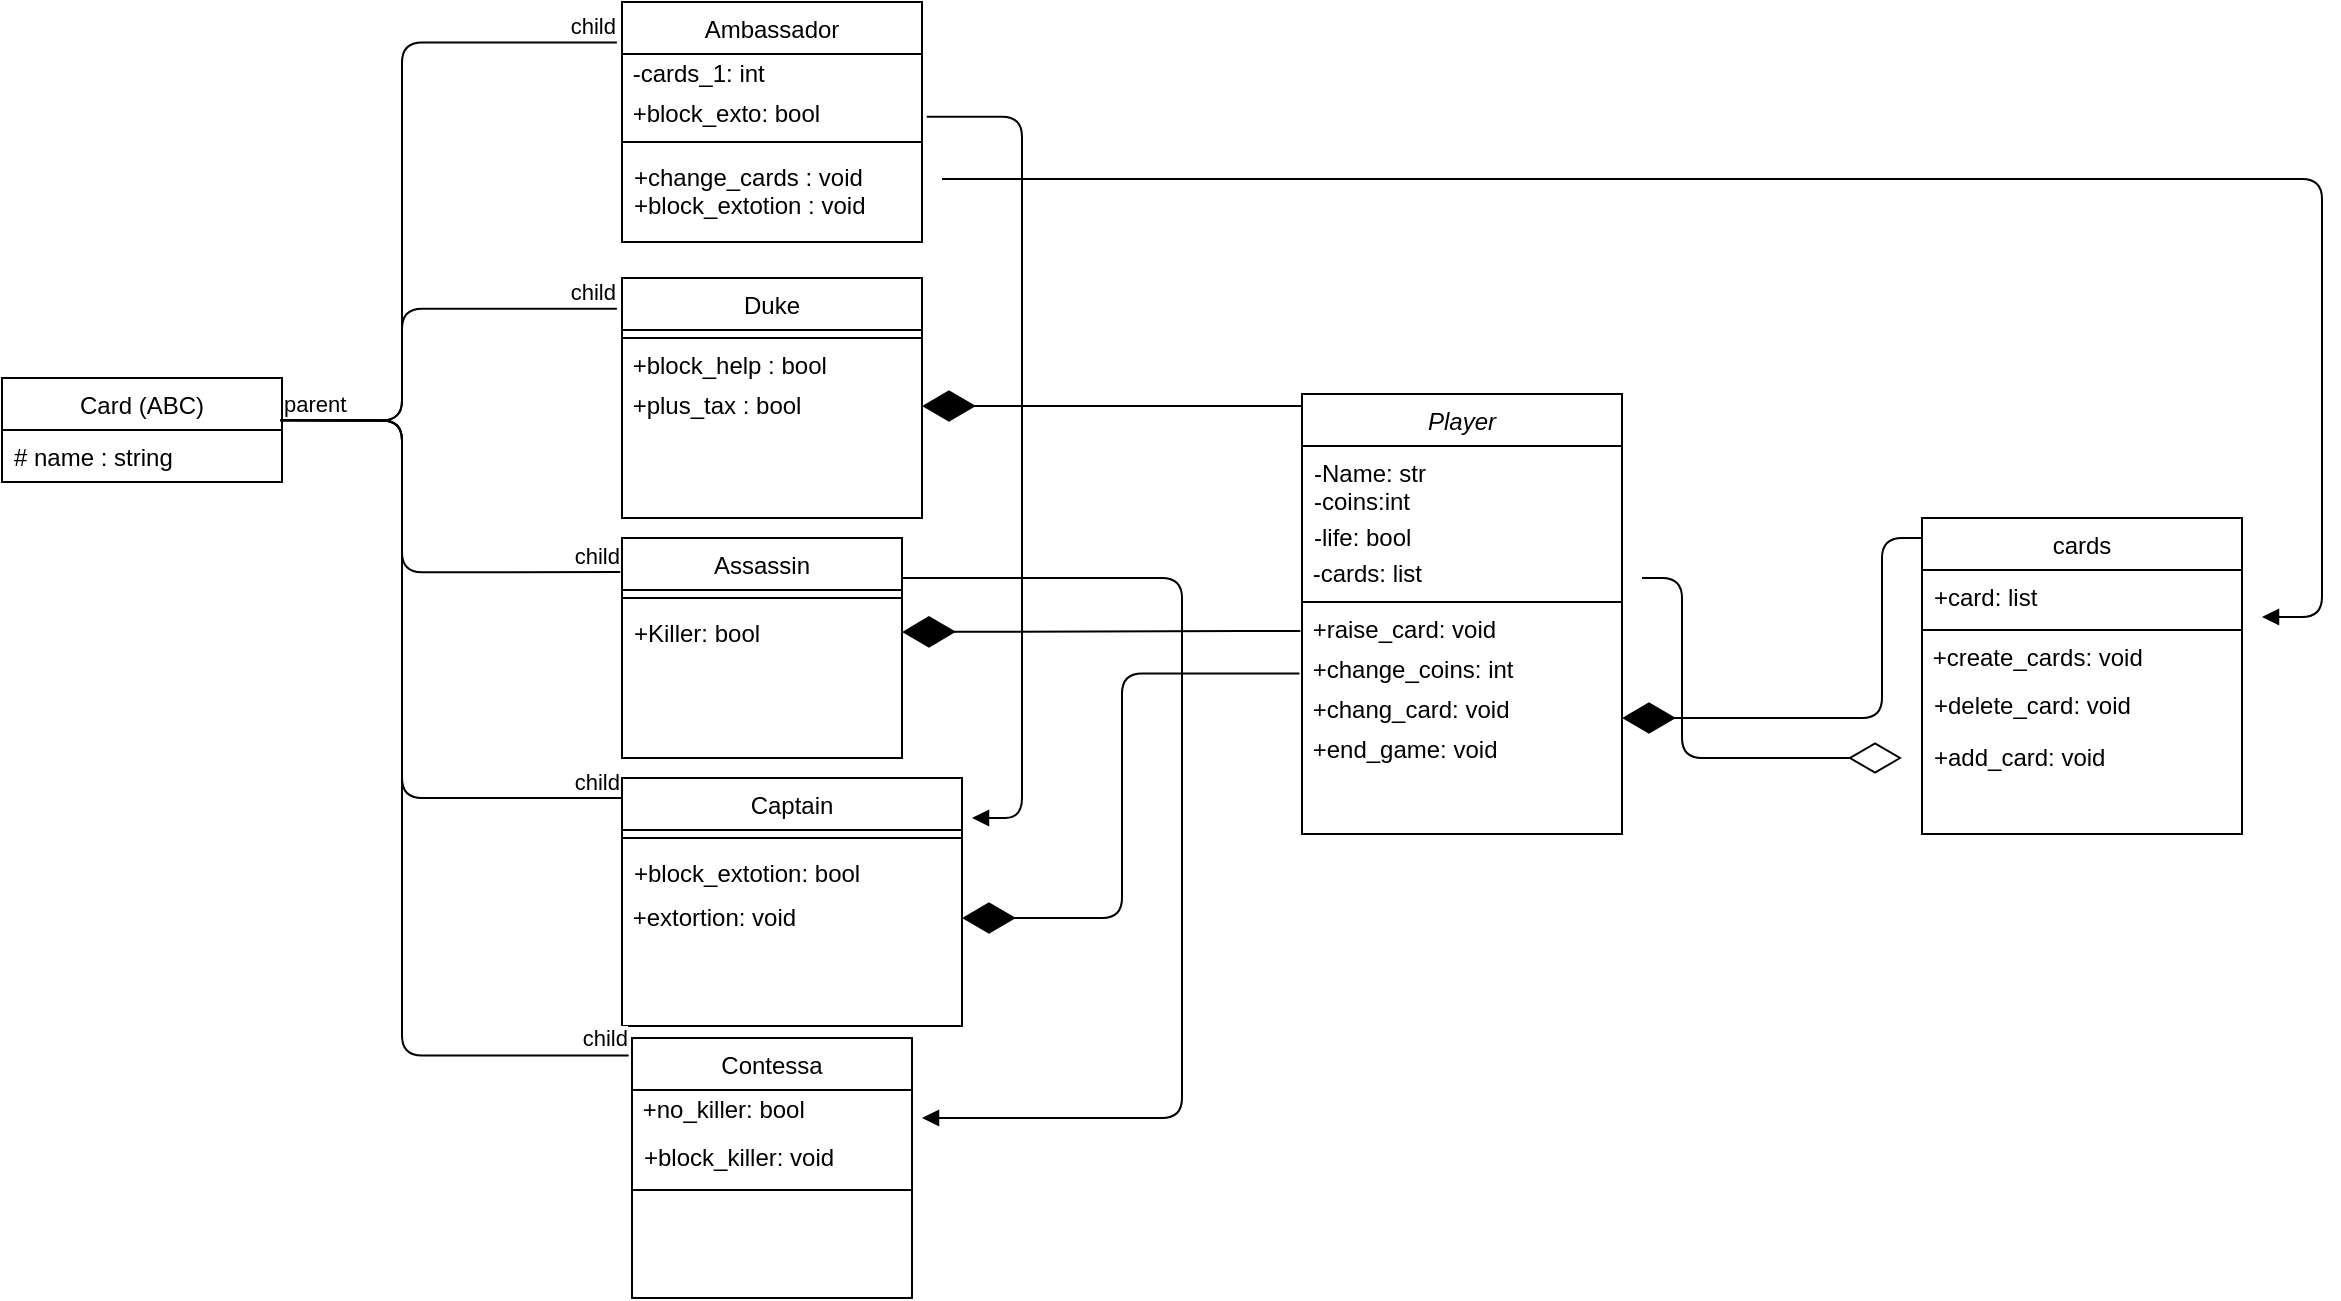 <mxfile>
    <diagram id="kmUlpUtc45AMdmUNxOjp" name="Page-1">
        <mxGraphModel dx="6129" dy="2113" grid="1" gridSize="10" guides="1" tooltips="1" connect="1" arrows="1" fold="1" page="1" pageScale="1" pageWidth="2339" pageHeight="3300" background="none" math="0" shadow="0">
            <root>
                <mxCell id="0"/>
                <mxCell id="1" parent="0"/>
                <mxCell id="517" value="Player" style="swimlane;fontStyle=2;align=center;verticalAlign=top;childLayout=stackLayout;horizontal=1;startSize=26;horizontalStack=0;resizeParent=1;resizeLast=0;collapsible=1;marginBottom=0;rounded=0;shadow=0;strokeWidth=1;" parent="1" vertex="1">
                    <mxGeometry x="-1099" y="516" width="160" height="220" as="geometry">
                        <mxRectangle x="230" y="140" width="160" height="26" as="alternateBounds"/>
                    </mxGeometry>
                </mxCell>
                <mxCell id="518" value="-Name: str" style="text;align=left;verticalAlign=top;spacingLeft=4;spacingRight=4;overflow=hidden;rotatable=0;points=[[0,0.5],[1,0.5]];portConstraint=eastwest;" parent="517" vertex="1">
                    <mxGeometry y="26" width="160" height="14" as="geometry"/>
                </mxCell>
                <mxCell id="519" value="-coins:int " style="text;align=left;verticalAlign=top;spacingLeft=4;spacingRight=4;overflow=hidden;rotatable=0;points=[[0,0.5],[1,0.5]];portConstraint=eastwest;rounded=0;shadow=0;html=0;" parent="517" vertex="1">
                    <mxGeometry y="40" width="160" height="18" as="geometry"/>
                </mxCell>
                <mxCell id="520" value="-life: bool  " style="text;align=left;verticalAlign=top;spacingLeft=4;spacingRight=4;overflow=hidden;rotatable=0;points=[[0,0.5],[1,0.5]];portConstraint=eastwest;rounded=0;shadow=0;html=0;" parent="517" vertex="1">
                    <mxGeometry y="58" width="160" height="22" as="geometry"/>
                </mxCell>
                <mxCell id="684" value="&lt;span&gt;&amp;nbsp;-cards: list&lt;/span&gt;" style="text;html=1;align=left;verticalAlign=middle;resizable=0;points=[];autosize=1;" parent="517" vertex="1">
                    <mxGeometry y="80" width="160" height="20" as="geometry"/>
                </mxCell>
                <mxCell id="521" value="" style="line;html=1;strokeWidth=1;align=left;verticalAlign=middle;spacingTop=-1;spacingLeft=3;spacingRight=3;rotatable=0;labelPosition=right;points=[];portConstraint=eastwest;" parent="517" vertex="1">
                    <mxGeometry y="100" width="160" height="8" as="geometry"/>
                </mxCell>
                <mxCell id="522" value="&amp;nbsp;+raise_card: void" style="text;html=1;align=left;verticalAlign=middle;resizable=0;points=[];autosize=1;strokeColor=none;" parent="517" vertex="1">
                    <mxGeometry y="108" width="160" height="20" as="geometry"/>
                </mxCell>
                <mxCell id="523" value="&amp;nbsp;+change_coins: int&amp;nbsp;" style="text;html=1;align=left;verticalAlign=middle;resizable=0;points=[];autosize=1;strokeColor=none;" parent="517" vertex="1">
                    <mxGeometry y="128" width="160" height="20" as="geometry"/>
                </mxCell>
                <mxCell id="524" value="&amp;nbsp;+chang_card: void" style="text;html=1;align=left;verticalAlign=middle;resizable=0;points=[];autosize=1;strokeColor=none;" parent="517" vertex="1">
                    <mxGeometry y="148" width="160" height="20" as="geometry"/>
                </mxCell>
                <mxCell id="683" value="&amp;nbsp;+end_game: void" style="text;html=1;align=left;verticalAlign=middle;resizable=0;points=[];autosize=1;" parent="517" vertex="1">
                    <mxGeometry y="168" width="160" height="20" as="geometry"/>
                </mxCell>
                <mxCell id="534" value="Assassin" style="swimlane;fontStyle=0;align=center;verticalAlign=top;childLayout=stackLayout;horizontal=1;startSize=26;horizontalStack=0;resizeParent=1;resizeLast=0;collapsible=1;marginBottom=0;rounded=0;shadow=0;strokeWidth=1;" parent="1" vertex="1">
                    <mxGeometry x="-1439" y="588" width="140" height="110" as="geometry">
                        <mxRectangle x="130" y="380" width="160" height="26" as="alternateBounds"/>
                    </mxGeometry>
                </mxCell>
                <mxCell id="535" value="" style="line;html=1;strokeWidth=1;align=left;verticalAlign=middle;spacingTop=-1;spacingLeft=3;spacingRight=3;rotatable=0;labelPosition=right;points=[];portConstraint=eastwest;" parent="534" vertex="1">
                    <mxGeometry y="26" width="140" height="8" as="geometry"/>
                </mxCell>
                <mxCell id="536" value="+Killer: bool" style="text;align=left;verticalAlign=top;spacingLeft=4;spacingRight=4;overflow=hidden;rotatable=0;points=[[0,0.5],[1,0.5]];portConstraint=eastwest;fontStyle=0" parent="534" vertex="1">
                    <mxGeometry y="34" width="140" height="26" as="geometry"/>
                </mxCell>
                <mxCell id="537" value="Ambassador" style="swimlane;fontStyle=0;align=center;verticalAlign=top;childLayout=stackLayout;horizontal=1;startSize=26;horizontalStack=0;resizeParent=1;resizeLast=0;collapsible=1;marginBottom=0;rounded=0;shadow=0;strokeWidth=1;" parent="1" vertex="1">
                    <mxGeometry x="-1439" y="320" width="150" height="120" as="geometry">
                        <mxRectangle x="130" y="380" width="160" height="26" as="alternateBounds"/>
                    </mxGeometry>
                </mxCell>
                <mxCell id="687" value="&amp;nbsp;-cards_1: int" style="text;html=1;align=left;verticalAlign=middle;resizable=0;points=[];autosize=1;" parent="537" vertex="1">
                    <mxGeometry y="26" width="150" height="20" as="geometry"/>
                </mxCell>
                <mxCell id="688" value="&amp;nbsp;+block_exto: bool" style="text;html=1;align=left;verticalAlign=middle;resizable=0;points=[];autosize=1;" parent="537" vertex="1">
                    <mxGeometry y="46" width="150" height="20" as="geometry"/>
                </mxCell>
                <mxCell id="538" value="" style="line;html=1;strokeWidth=1;align=left;verticalAlign=middle;spacingTop=-1;spacingLeft=3;spacingRight=3;rotatable=0;labelPosition=right;points=[];portConstraint=eastwest;" parent="537" vertex="1">
                    <mxGeometry y="66" width="150" height="8" as="geometry"/>
                </mxCell>
                <mxCell id="539" value="+change_cards : void&#10;+block_extotion : void" style="text;align=left;verticalAlign=top;spacingLeft=4;spacingRight=4;overflow=hidden;rotatable=0;points=[[0,0.5],[1,0.5]];portConstraint=eastwest;fontStyle=0" parent="537" vertex="1">
                    <mxGeometry y="74" width="150" height="46" as="geometry"/>
                </mxCell>
                <mxCell id="540" value="Captain" style="swimlane;fontStyle=0;align=center;verticalAlign=top;childLayout=stackLayout;horizontal=1;startSize=26;horizontalStack=0;resizeParent=1;resizeLast=0;collapsible=1;marginBottom=0;rounded=0;shadow=0;strokeWidth=1;" parent="1" vertex="1">
                    <mxGeometry x="-1439" y="708" width="170" height="124" as="geometry">
                        <mxRectangle x="130" y="380" width="160" height="26" as="alternateBounds"/>
                    </mxGeometry>
                </mxCell>
                <mxCell id="541" value="" style="line;html=1;strokeWidth=1;align=left;verticalAlign=middle;spacingTop=-1;spacingLeft=3;spacingRight=3;rotatable=0;labelPosition=right;points=[];portConstraint=eastwest;" parent="540" vertex="1">
                    <mxGeometry y="26" width="170" height="8" as="geometry"/>
                </mxCell>
                <mxCell id="542" value="+block_extotion: bool" style="text;align=left;verticalAlign=top;spacingLeft=4;spacingRight=4;overflow=hidden;rotatable=0;points=[[0,0.5],[1,0.5]];portConstraint=eastwest;fontStyle=0" parent="540" vertex="1">
                    <mxGeometry y="34" width="170" height="26" as="geometry"/>
                </mxCell>
                <mxCell id="690" value="&amp;nbsp;+extortion: void" style="text;html=1;align=left;verticalAlign=middle;resizable=0;points=[];autosize=1;" parent="540" vertex="1">
                    <mxGeometry y="60" width="170" height="20" as="geometry"/>
                </mxCell>
                <mxCell id="544" value="Contessa" style="swimlane;fontStyle=0;align=center;verticalAlign=top;childLayout=stackLayout;horizontal=1;startSize=26;horizontalStack=0;resizeParent=1;resizeLast=0;collapsible=1;marginBottom=0;rounded=0;shadow=0;strokeWidth=1;" parent="1" vertex="1">
                    <mxGeometry x="-1434" y="838" width="140" height="130" as="geometry">
                        <mxRectangle x="130" y="380" width="160" height="26" as="alternateBounds"/>
                    </mxGeometry>
                </mxCell>
                <mxCell id="691" value="&amp;nbsp;+no_killer: bool" style="text;html=1;align=left;verticalAlign=middle;resizable=0;points=[];autosize=1;" parent="544" vertex="1">
                    <mxGeometry y="26" width="140" height="20" as="geometry"/>
                </mxCell>
                <mxCell id="546" value="+block_killer: void" style="text;align=left;verticalAlign=top;spacingLeft=4;spacingRight=4;overflow=hidden;rotatable=0;points=[[0,0.5],[1,0.5]];portConstraint=eastwest;fontStyle=0" parent="544" vertex="1">
                    <mxGeometry y="46" width="140" height="26" as="geometry"/>
                </mxCell>
                <mxCell id="545" value="" style="line;html=1;strokeWidth=1;align=left;verticalAlign=middle;spacingTop=-1;spacingLeft=3;spacingRight=3;rotatable=0;labelPosition=right;points=[];portConstraint=eastwest;" parent="544" vertex="1">
                    <mxGeometry y="72" width="140" height="8" as="geometry"/>
                </mxCell>
                <mxCell id="547" value="Duke" style="swimlane;fontStyle=0;align=center;verticalAlign=top;childLayout=stackLayout;horizontal=1;startSize=26;horizontalStack=0;resizeParent=1;resizeLast=0;collapsible=1;marginBottom=0;rounded=0;shadow=0;strokeWidth=1;" parent="1" vertex="1">
                    <mxGeometry x="-1439" y="458" width="150" height="120" as="geometry">
                        <mxRectangle x="130" y="380" width="160" height="26" as="alternateBounds"/>
                    </mxGeometry>
                </mxCell>
                <mxCell id="548" value="" style="line;html=1;strokeWidth=1;align=left;verticalAlign=middle;spacingTop=-1;spacingLeft=3;spacingRight=3;rotatable=0;labelPosition=right;points=[];portConstraint=eastwest;" parent="547" vertex="1">
                    <mxGeometry y="26" width="150" height="8" as="geometry"/>
                </mxCell>
                <mxCell id="549" value="&lt;span&gt;&amp;nbsp;+block_help : bool&lt;/span&gt;" style="text;html=1;align=left;verticalAlign=middle;resizable=0;points=[];autosize=1;strokeColor=none;" parent="547" vertex="1">
                    <mxGeometry y="34" width="150" height="20" as="geometry"/>
                </mxCell>
                <mxCell id="550" value="&amp;nbsp;+plus_tax : bool" style="text;html=1;align=left;verticalAlign=middle;resizable=0;points=[];autosize=1;strokeColor=none;" parent="547" vertex="1">
                    <mxGeometry y="54" width="150" height="20" as="geometry"/>
                </mxCell>
                <mxCell id="556" value="cards" style="swimlane;fontStyle=0;align=center;verticalAlign=top;childLayout=stackLayout;horizontal=1;startSize=26;horizontalStack=0;resizeParent=1;resizeLast=0;collapsible=1;marginBottom=0;rounded=0;shadow=0;strokeWidth=1;" parent="1" vertex="1">
                    <mxGeometry x="-789" y="578" width="160" height="158" as="geometry">
                        <mxRectangle x="130" y="380" width="160" height="26" as="alternateBounds"/>
                    </mxGeometry>
                </mxCell>
                <mxCell id="557" value="+card: list" style="text;align=left;verticalAlign=top;spacingLeft=4;spacingRight=4;overflow=hidden;rotatable=0;points=[[0,0.5],[1,0.5]];portConstraint=eastwest;" parent="556" vertex="1">
                    <mxGeometry y="26" width="160" height="26" as="geometry"/>
                </mxCell>
                <mxCell id="558" value="" style="line;html=1;strokeWidth=1;align=left;verticalAlign=middle;spacingTop=-1;spacingLeft=3;spacingRight=3;rotatable=0;labelPosition=right;points=[];portConstraint=eastwest;" parent="556" vertex="1">
                    <mxGeometry y="52" width="160" height="8" as="geometry"/>
                </mxCell>
                <mxCell id="692" value="&amp;nbsp;+create_cards: void" style="text;html=1;align=left;verticalAlign=middle;resizable=0;points=[];autosize=1;" parent="556" vertex="1">
                    <mxGeometry y="60" width="160" height="20" as="geometry"/>
                </mxCell>
                <mxCell id="559" value="+delete_card: void" style="text;align=left;verticalAlign=top;spacingLeft=4;spacingRight=4;overflow=hidden;rotatable=0;points=[[0,0.5],[1,0.5]];portConstraint=eastwest;fontStyle=0" parent="556" vertex="1">
                    <mxGeometry y="80" width="160" height="26" as="geometry"/>
                </mxCell>
                <mxCell id="560" value="+add_card: void&#10;" style="text;align=left;verticalAlign=top;spacingLeft=4;spacingRight=4;overflow=hidden;rotatable=0;points=[[0,0.5],[1,0.5]];portConstraint=eastwest;" parent="556" vertex="1">
                    <mxGeometry y="106" width="160" height="24" as="geometry"/>
                </mxCell>
                <mxCell id="578" value="Card (ABC)" style="swimlane;fontStyle=0;childLayout=stackLayout;horizontal=1;startSize=26;fillColor=none;horizontalStack=0;resizeParent=1;resizeParentMax=0;resizeLast=0;collapsible=1;marginBottom=0;" parent="1" vertex="1">
                    <mxGeometry x="-1749" y="508" width="140" height="52" as="geometry"/>
                </mxCell>
                <mxCell id="579" value="# name : string" style="text;strokeColor=none;fillColor=none;align=left;verticalAlign=top;spacingLeft=4;spacingRight=4;overflow=hidden;rotatable=0;points=[[0,0.5],[1,0.5]];portConstraint=eastwest;" parent="578" vertex="1">
                    <mxGeometry y="26" width="140" height="26" as="geometry"/>
                </mxCell>
                <mxCell id="580" value="" style="endArrow=none;html=1;edgeStyle=orthogonalEdgeStyle;exitX=0.994;exitY=0.407;exitDx=0;exitDy=0;exitPerimeter=0;entryX=-0.017;entryY=0.128;entryDx=0;entryDy=0;entryPerimeter=0;" parent="1" source="578" target="547" edge="1">
                    <mxGeometry relative="1" as="geometry">
                        <mxPoint x="-1459" y="558" as="sourcePoint"/>
                        <mxPoint x="-1529" y="508" as="targetPoint"/>
                        <Array as="points">
                            <mxPoint x="-1549" y="529"/>
                            <mxPoint x="-1549" y="473"/>
                        </Array>
                    </mxGeometry>
                </mxCell>
                <mxCell id="581" value="parent" style="edgeLabel;resizable=0;html=1;align=left;verticalAlign=bottom;" parent="580" connectable="0" vertex="1">
                    <mxGeometry x="-1" relative="1" as="geometry"/>
                </mxCell>
                <mxCell id="582" value="child" style="edgeLabel;resizable=0;html=1;align=right;verticalAlign=bottom;" parent="580" connectable="0" vertex="1">
                    <mxGeometry x="1" relative="1" as="geometry"/>
                </mxCell>
                <mxCell id="583" value="" style="endArrow=none;html=1;edgeStyle=orthogonalEdgeStyle;exitX=0.994;exitY=0.407;exitDx=0;exitDy=0;exitPerimeter=0;entryX=-0.017;entryY=0.169;entryDx=0;entryDy=0;entryPerimeter=0;" parent="1" source="578" target="537" edge="1">
                    <mxGeometry relative="1" as="geometry">
                        <mxPoint x="-1459" y="558" as="sourcePoint"/>
                        <mxPoint x="-1549" y="529" as="targetPoint"/>
                        <Array as="points">
                            <mxPoint x="-1549" y="529"/>
                            <mxPoint x="-1549" y="340"/>
                        </Array>
                    </mxGeometry>
                </mxCell>
                <mxCell id="584" value="parent" style="edgeLabel;resizable=0;html=1;align=left;verticalAlign=bottom;" parent="583" connectable="0" vertex="1">
                    <mxGeometry x="-1" relative="1" as="geometry"/>
                </mxCell>
                <mxCell id="585" value="child" style="edgeLabel;resizable=0;html=1;align=right;verticalAlign=bottom;" parent="583" connectable="0" vertex="1">
                    <mxGeometry x="1" relative="1" as="geometry"/>
                </mxCell>
                <mxCell id="586" value="" style="endArrow=none;html=1;edgeStyle=orthogonalEdgeStyle;exitX=0.994;exitY=0.407;exitDx=0;exitDy=0;exitPerimeter=0;" parent="1" source="578" edge="1">
                    <mxGeometry relative="1" as="geometry">
                        <mxPoint x="-1609.84" y="529.164" as="sourcePoint"/>
                        <mxPoint x="-1439" y="718" as="targetPoint"/>
                        <Array as="points">
                            <mxPoint x="-1549" y="529"/>
                            <mxPoint x="-1549" y="718"/>
                            <mxPoint x="-1442" y="718"/>
                        </Array>
                    </mxGeometry>
                </mxCell>
                <mxCell id="587" value="parent" style="edgeLabel;resizable=0;html=1;align=left;verticalAlign=bottom;" parent="586" connectable="0" vertex="1">
                    <mxGeometry x="-1" relative="1" as="geometry"/>
                </mxCell>
                <mxCell id="588" value="child" style="edgeLabel;resizable=0;html=1;align=right;verticalAlign=bottom;" parent="586" connectable="0" vertex="1">
                    <mxGeometry x="1" relative="1" as="geometry"/>
                </mxCell>
                <mxCell id="589" value="" style="endArrow=none;html=1;edgeStyle=orthogonalEdgeStyle;exitX=0.994;exitY=0.407;exitDx=0;exitDy=0;exitPerimeter=0;entryX=-0.012;entryY=0.067;entryDx=0;entryDy=0;entryPerimeter=0;" parent="1" source="578" target="544" edge="1">
                    <mxGeometry relative="1" as="geometry">
                        <mxPoint x="-1609.84" y="529.164" as="sourcePoint"/>
                        <mxPoint x="-1559" y="848" as="targetPoint"/>
                        <Array as="points">
                            <mxPoint x="-1549" y="529"/>
                            <mxPoint x="-1549" y="847"/>
                        </Array>
                    </mxGeometry>
                </mxCell>
                <mxCell id="590" value="parent" style="edgeLabel;resizable=0;html=1;align=left;verticalAlign=bottom;" parent="589" connectable="0" vertex="1">
                    <mxGeometry x="-1" relative="1" as="geometry"/>
                </mxCell>
                <mxCell id="591" value="child" style="edgeLabel;resizable=0;html=1;align=right;verticalAlign=bottom;" parent="589" connectable="0" vertex="1">
                    <mxGeometry x="1" relative="1" as="geometry"/>
                </mxCell>
                <mxCell id="592" value="" style="endArrow=none;html=1;edgeStyle=orthogonalEdgeStyle;exitX=0.994;exitY=0.407;exitDx=0;exitDy=0;exitPerimeter=0;entryX=-0.006;entryY=0.155;entryDx=0;entryDy=0;entryPerimeter=0;" parent="1" source="578" target="534" edge="1">
                    <mxGeometry relative="1" as="geometry">
                        <mxPoint x="-1609.84" y="529.164" as="sourcePoint"/>
                        <mxPoint x="-1519" y="638" as="targetPoint"/>
                        <Array as="points">
                            <mxPoint x="-1549" y="529"/>
                            <mxPoint x="-1549" y="605"/>
                        </Array>
                    </mxGeometry>
                </mxCell>
                <mxCell id="593" value="parent" style="edgeLabel;resizable=0;html=1;align=left;verticalAlign=bottom;" parent="592" connectable="0" vertex="1">
                    <mxGeometry x="-1" relative="1" as="geometry"/>
                </mxCell>
                <mxCell id="594" value="child" style="edgeLabel;resizable=0;html=1;align=right;verticalAlign=bottom;" parent="592" connectable="0" vertex="1">
                    <mxGeometry x="1" relative="1" as="geometry"/>
                </mxCell>
                <mxCell id="694" value="" style="endArrow=diamondThin;endFill=1;endSize=24;html=1;edgeStyle=orthogonalEdgeStyle;entryX=1;entryY=0.5;entryDx=0;entryDy=0;exitX=-0.005;exitY=0.523;exitDx=0;exitDy=0;exitPerimeter=0;" parent="1" source="522" target="536" edge="1">
                    <mxGeometry width="160" relative="1" as="geometry">
                        <mxPoint x="-1100" y="645" as="sourcePoint"/>
                        <mxPoint x="-1269" y="618" as="targetPoint"/>
                        <Array as="points">
                            <mxPoint x="-1119" y="634"/>
                        </Array>
                    </mxGeometry>
                </mxCell>
                <mxCell id="697" value="" style="endArrow=diamondThin;endFill=1;endSize=24;html=1;edgeStyle=orthogonalEdgeStyle;exitX=-0.008;exitY=0.589;exitDx=0;exitDy=0;exitPerimeter=0;" parent="1" source="523" edge="1">
                    <mxGeometry width="160" relative="1" as="geometry">
                        <mxPoint x="-1109" y="648" as="sourcePoint"/>
                        <mxPoint x="-1269" y="778" as="targetPoint"/>
                        <Array as="points">
                            <mxPoint x="-1189" y="656"/>
                            <mxPoint x="-1189" y="778"/>
                        </Array>
                    </mxGeometry>
                </mxCell>
                <mxCell id="700" value="" style="endArrow=block;endFill=1;html=1;edgeStyle=orthogonalEdgeStyle;align=left;verticalAlign=top;exitX=1.016;exitY=0.571;exitDx=0;exitDy=0;exitPerimeter=0;" parent="1" source="688" edge="1">
                    <mxGeometry x="-1" relative="1" as="geometry">
                        <mxPoint x="-1289" y="388" as="sourcePoint"/>
                        <mxPoint x="-1264" y="728" as="targetPoint"/>
                        <Array as="points">
                            <mxPoint x="-1239" y="377"/>
                            <mxPoint x="-1239" y="728"/>
                        </Array>
                    </mxGeometry>
                </mxCell>
                <mxCell id="703" value="" style="endArrow=block;endFill=1;html=1;edgeStyle=orthogonalEdgeStyle;align=left;verticalAlign=top;" parent="1" edge="1">
                    <mxGeometry x="-0.799" y="-40" relative="1" as="geometry">
                        <mxPoint x="-1279" y="408.5" as="sourcePoint"/>
                        <mxPoint x="-619" y="627.5" as="targetPoint"/>
                        <Array as="points">
                            <mxPoint x="-589" y="408"/>
                            <mxPoint x="-589" y="627"/>
                        </Array>
                        <mxPoint as="offset"/>
                    </mxGeometry>
                </mxCell>
                <mxCell id="705" value="" style="endArrow=block;endFill=1;html=1;edgeStyle=orthogonalEdgeStyle;align=left;verticalAlign=top;" parent="1" edge="1">
                    <mxGeometry x="-1" relative="1" as="geometry">
                        <mxPoint x="-1299" y="608" as="sourcePoint"/>
                        <mxPoint x="-1289" y="878" as="targetPoint"/>
                        <Array as="points">
                            <mxPoint x="-1159" y="608"/>
                        </Array>
                    </mxGeometry>
                </mxCell>
                <mxCell id="711" value="" style="endArrow=diamondThin;endFill=1;endSize=24;html=1;edgeStyle=orthogonalEdgeStyle;" parent="1" target="550" edge="1">
                    <mxGeometry width="160" relative="1" as="geometry">
                        <mxPoint x="-1099" y="522" as="sourcePoint"/>
                        <mxPoint x="-1279" y="516" as="targetPoint"/>
                        <Array as="points">
                            <mxPoint x="-1099" y="522"/>
                        </Array>
                    </mxGeometry>
                </mxCell>
                <mxCell id="712" value="" style="endArrow=diamondThin;endFill=0;endSize=24;html=1;edgeStyle=orthogonalEdgeStyle;" parent="1" edge="1">
                    <mxGeometry width="160" relative="1" as="geometry">
                        <mxPoint x="-929" y="608" as="sourcePoint"/>
                        <mxPoint x="-799" y="698" as="targetPoint"/>
                        <Array as="points">
                            <mxPoint x="-909" y="608"/>
                            <mxPoint x="-909" y="698"/>
                        </Array>
                    </mxGeometry>
                </mxCell>
                <mxCell id="713" value="" style="endArrow=diamondThin;endFill=1;endSize=24;html=1;edgeStyle=orthogonalEdgeStyle;entryX=1;entryY=0.7;entryDx=0;entryDy=0;entryPerimeter=0;" parent="1" target="524" edge="1">
                    <mxGeometry width="160" relative="1" as="geometry">
                        <mxPoint x="-789" y="588" as="sourcePoint"/>
                        <mxPoint x="-929" y="678" as="targetPoint"/>
                        <Array as="points">
                            <mxPoint x="-809" y="588"/>
                            <mxPoint x="-809" y="678"/>
                        </Array>
                    </mxGeometry>
                </mxCell>
            </root>
        </mxGraphModel>
    </diagram>
</mxfile>